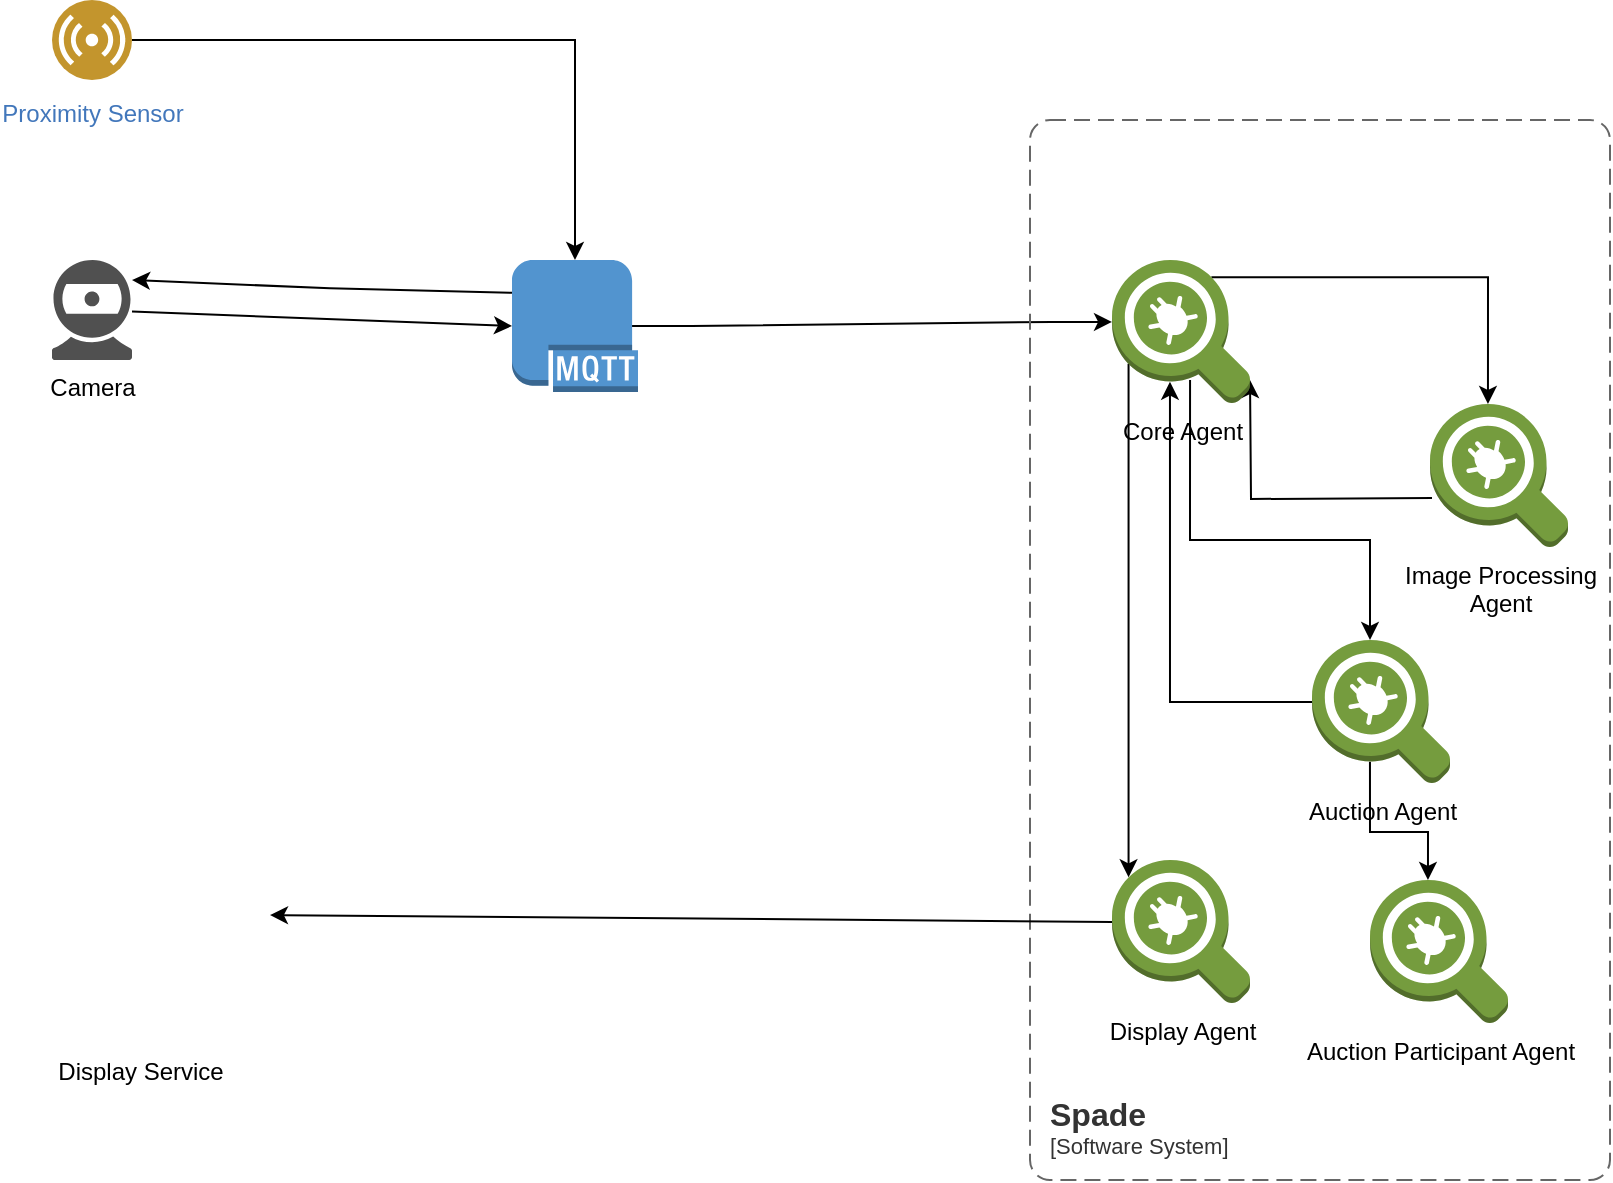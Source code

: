 <mxfile version="21.5.0" type="device">
  <diagram name="Page-1" id="j4KkUrHmV3GWsaagCfpN">
    <mxGraphModel dx="989" dy="530" grid="1" gridSize="10" guides="1" tooltips="1" connect="1" arrows="1" fold="1" page="1" pageScale="1" pageWidth="850" pageHeight="1100" math="0" shadow="0">
      <root>
        <mxCell id="0" />
        <mxCell id="1" parent="0" />
        <mxCell id="eT5R83WgRnjZct5-d_Fm-3" value="Camera" style="sketch=0;pointerEvents=1;shadow=0;dashed=0;html=1;strokeColor=none;fillColor=#505050;labelPosition=center;verticalLabelPosition=bottom;verticalAlign=top;outlineConnect=0;align=center;shape=mxgraph.office.devices.webcam;" parent="1" vertex="1">
          <mxGeometry x="61" y="160" width="40" height="50" as="geometry" />
        </mxCell>
        <mxCell id="eT5R83WgRnjZct5-d_Fm-21" style="edgeStyle=entityRelationEdgeStyle;rounded=0;orthogonalLoop=1;jettySize=auto;html=1;strokeColor=default;exitX=0.95;exitY=0.5;exitDx=0;exitDy=0;exitPerimeter=0;entryX=0;entryY=0.43;entryDx=0;entryDy=0;entryPerimeter=0;" parent="1" source="eT5R83WgRnjZct5-d_Fm-38" target="eT5R83WgRnjZct5-d_Fm-32" edge="1">
          <mxGeometry relative="1" as="geometry">
            <mxPoint x="359" y="189" as="sourcePoint" />
            <mxPoint x="591" y="166" as="targetPoint" />
          </mxGeometry>
        </mxCell>
        <mxCell id="eT5R83WgRnjZct5-d_Fm-16" style="edgeStyle=orthogonalEdgeStyle;rounded=0;orthogonalLoop=1;jettySize=auto;html=1;entryX=0.5;entryY=0;entryDx=0;entryDy=0;entryPerimeter=0;" parent="1" source="eT5R83WgRnjZct5-d_Fm-8" target="eT5R83WgRnjZct5-d_Fm-38" edge="1">
          <mxGeometry relative="1" as="geometry">
            <mxPoint x="320" y="154.625" as="targetPoint" />
          </mxGeometry>
        </mxCell>
        <mxCell id="eT5R83WgRnjZct5-d_Fm-8" value="Proximity Sensor" style="image;aspect=fixed;perimeter=ellipsePerimeter;html=1;align=center;shadow=0;dashed=0;fontColor=#4277BB;labelBackgroundColor=default;fontSize=12;spacingTop=3;image=img/lib/ibm/users/sensor.svg;" parent="1" vertex="1">
          <mxGeometry x="61" y="30" width="40" height="40" as="geometry" />
        </mxCell>
        <mxCell id="eT5R83WgRnjZct5-d_Fm-14" value="Display Service" style="shape=image;html=1;verticalAlign=top;verticalLabelPosition=bottom;labelBackgroundColor=#ffffff;imageAspect=0;aspect=fixed;image=https://cdn4.iconfinder.com/data/icons/48-bubbles/48/24.TV-128.png" parent="1" vertex="1">
          <mxGeometry x="40" y="422" width="130" height="130" as="geometry" />
        </mxCell>
        <mxCell id="bg-rTcQURb47KX6NMPc5-14" style="edgeStyle=orthogonalEdgeStyle;rounded=0;orthogonalLoop=1;jettySize=auto;html=1;exitX=0;exitY=0.43;exitDx=0;exitDy=0;exitPerimeter=0;" parent="1" edge="1">
          <mxGeometry relative="1" as="geometry">
            <mxPoint x="751" y="278.96" as="sourcePoint" />
            <mxPoint x="660" y="220" as="targetPoint" />
          </mxGeometry>
        </mxCell>
        <mxCell id="eT5R83WgRnjZct5-d_Fm-22" value="&lt;div&gt;Image Processing &lt;br&gt;Agent&lt;/div&gt;&lt;div&gt;&lt;br&gt;&lt;/div&gt;" style="outlineConnect=0;dashed=0;verticalLabelPosition=bottom;verticalAlign=top;align=center;html=1;shape=mxgraph.aws3.agent;fillColor=#759C3E;gradientColor=none;" parent="1" vertex="1">
          <mxGeometry x="750" y="232" width="69" height="72" as="geometry" />
        </mxCell>
        <mxCell id="eT5R83WgRnjZct5-d_Fm-26" value="&lt;div&gt;Display Agent&lt;/div&gt;" style="outlineConnect=0;dashed=0;verticalLabelPosition=bottom;verticalAlign=top;align=center;html=1;shape=mxgraph.aws3.agent;fillColor=#759C3E;gradientColor=none;" parent="1" vertex="1">
          <mxGeometry x="591" y="460" width="69" height="72" as="geometry" />
        </mxCell>
        <object placeholders="1" c4Name="Spade" c4Type="SystemScopeBoundary" c4Application="Software System" label="&lt;font style=&quot;font-size: 16px&quot;&gt;&lt;b&gt;&lt;div style=&quot;text-align: left&quot;&gt;%c4Name%&lt;/div&gt;&lt;/b&gt;&lt;/font&gt;&lt;div style=&quot;text-align: left&quot;&gt;[%c4Application%]&lt;/div&gt;" id="eT5R83WgRnjZct5-d_Fm-31">
          <mxCell style="rounded=1;fontSize=11;whiteSpace=wrap;html=1;dashed=1;arcSize=20;fillColor=none;strokeColor=#666666;fontColor=#333333;labelBackgroundColor=none;align=left;verticalAlign=bottom;labelBorderColor=none;spacingTop=0;spacing=10;dashPattern=8 4;metaEdit=1;rotatable=0;perimeter=rectanglePerimeter;noLabel=0;labelPadding=0;allowArrows=0;connectable=0;expand=0;recursiveResize=0;editable=1;pointerEvents=0;absoluteArcSize=1;points=[[0.25,0,0],[0.5,0,0],[0.75,0,0],[1,0.25,0],[1,0.5,0],[1,0.75,0],[0.75,1,0],[0.5,1,0],[0.25,1,0],[0,0.75,0],[0,0.5,0],[0,0.25,0]];" parent="1" vertex="1">
            <mxGeometry x="550" y="90" width="290" height="530" as="geometry" />
          </mxCell>
        </object>
        <mxCell id="bg-rTcQURb47KX6NMPc5-8" style="edgeStyle=orthogonalEdgeStyle;rounded=0;orthogonalLoop=1;jettySize=auto;html=1;" parent="1" edge="1">
          <mxGeometry relative="1" as="geometry">
            <mxPoint x="630.03" y="220" as="sourcePoint" />
            <mxPoint x="720" y="350" as="targetPoint" />
            <Array as="points">
              <mxPoint x="630" y="300" />
              <mxPoint x="720" y="300" />
            </Array>
          </mxGeometry>
        </mxCell>
        <mxCell id="bg-rTcQURb47KX6NMPc5-13" style="edgeStyle=orthogonalEdgeStyle;rounded=0;orthogonalLoop=1;jettySize=auto;html=1;exitX=0.72;exitY=0.12;exitDx=0;exitDy=0;exitPerimeter=0;entryX=0.42;entryY=0;entryDx=0;entryDy=0;entryPerimeter=0;" parent="1" source="eT5R83WgRnjZct5-d_Fm-32" target="eT5R83WgRnjZct5-d_Fm-22" edge="1">
          <mxGeometry relative="1" as="geometry">
            <mxPoint x="720" y="230" as="targetPoint" />
          </mxGeometry>
        </mxCell>
        <mxCell id="bg-rTcQURb47KX6NMPc5-16" style="edgeStyle=orthogonalEdgeStyle;rounded=0;orthogonalLoop=1;jettySize=auto;html=1;exitX=0.12;exitY=0.72;exitDx=0;exitDy=0;exitPerimeter=0;entryX=0.12;entryY=0.12;entryDx=0;entryDy=0;entryPerimeter=0;" parent="1" source="eT5R83WgRnjZct5-d_Fm-32" target="eT5R83WgRnjZct5-d_Fm-26" edge="1">
          <mxGeometry relative="1" as="geometry" />
        </mxCell>
        <mxCell id="eT5R83WgRnjZct5-d_Fm-32" value="Core Agent" style="outlineConnect=0;dashed=0;verticalLabelPosition=bottom;verticalAlign=top;align=center;html=1;shape=mxgraph.aws3.agent;fillColor=#759C3E;gradientColor=none;" parent="1" vertex="1">
          <mxGeometry x="591" y="160" width="69" height="72" as="geometry" />
        </mxCell>
        <mxCell id="eT5R83WgRnjZct5-d_Fm-38" value="" style="outlineConnect=0;dashed=0;verticalLabelPosition=bottom;verticalAlign=top;align=center;html=1;shape=mxgraph.aws3.mqtt_protocol;fillColor=#5294CF;gradientColor=none;" parent="1" vertex="1">
          <mxGeometry x="291" y="160" width="63" height="66" as="geometry" />
        </mxCell>
        <mxCell id="bg-rTcQURb47KX6NMPc5-9" style="edgeStyle=orthogonalEdgeStyle;rounded=0;orthogonalLoop=1;jettySize=auto;html=1;exitX=0;exitY=0.43;exitDx=0;exitDy=0;exitPerimeter=0;entryX=0.42;entryY=0.845;entryDx=0;entryDy=0;entryPerimeter=0;" parent="1" source="2" target="eT5R83WgRnjZct5-d_Fm-32" edge="1">
          <mxGeometry relative="1" as="geometry">
            <mxPoint x="641" y="400" as="targetPoint" />
          </mxGeometry>
        </mxCell>
        <mxCell id="bg-rTcQURb47KX6NMPc5-15" style="edgeStyle=orthogonalEdgeStyle;rounded=0;orthogonalLoop=1;jettySize=auto;html=1;exitX=0.42;exitY=0.845;exitDx=0;exitDy=0;exitPerimeter=0;entryX=0.42;entryY=0;entryDx=0;entryDy=0;entryPerimeter=0;" parent="1" source="2" target="3" edge="1">
          <mxGeometry relative="1" as="geometry" />
        </mxCell>
        <mxCell id="2" value="Auction Agent" style="outlineConnect=0;dashed=0;verticalLabelPosition=bottom;verticalAlign=top;align=center;html=1;shape=mxgraph.aws3.agent;fillColor=#759C3E;gradientColor=none;" parent="1" vertex="1">
          <mxGeometry x="691" y="350" width="69" height="72" as="geometry" />
        </mxCell>
        <mxCell id="3" value="Auction Participant Agent" style="outlineConnect=0;dashed=0;verticalLabelPosition=bottom;verticalAlign=top;align=center;html=1;shape=mxgraph.aws3.agent;fillColor=#759C3E;gradientColor=none;" parent="1" vertex="1">
          <mxGeometry x="720" y="470" width="69" height="72" as="geometry" />
        </mxCell>
        <mxCell id="aeWYi9QPPUx6Je2VcBAC-3" value="" style="endArrow=classic;html=1;rounded=0;" edge="1" parent="1">
          <mxGeometry width="50" height="50" relative="1" as="geometry">
            <mxPoint x="291" y="176.389" as="sourcePoint" />
            <mxPoint x="101" y="170.0" as="targetPoint" />
            <Array as="points">
              <mxPoint x="200" y="174.16" />
            </Array>
          </mxGeometry>
        </mxCell>
        <mxCell id="aeWYi9QPPUx6Je2VcBAC-4" value="" style="endArrow=classic;html=1;rounded=0;entryX=0;entryY=0.5;entryDx=0;entryDy=0;entryPerimeter=0;" edge="1" parent="1" source="eT5R83WgRnjZct5-d_Fm-3" target="eT5R83WgRnjZct5-d_Fm-38">
          <mxGeometry width="50" height="50" relative="1" as="geometry">
            <mxPoint x="320" y="150" as="sourcePoint" />
            <mxPoint x="370" y="100" as="targetPoint" />
          </mxGeometry>
        </mxCell>
        <mxCell id="aeWYi9QPPUx6Je2VcBAC-5" value="" style="endArrow=classic;html=1;rounded=0;exitX=0;exitY=0.43;exitDx=0;exitDy=0;exitPerimeter=0;" edge="1" parent="1" source="eT5R83WgRnjZct5-d_Fm-26" target="eT5R83WgRnjZct5-d_Fm-14">
          <mxGeometry width="50" height="50" relative="1" as="geometry">
            <mxPoint x="240" y="440" as="sourcePoint" />
            <mxPoint x="290" y="390" as="targetPoint" />
          </mxGeometry>
        </mxCell>
      </root>
    </mxGraphModel>
  </diagram>
</mxfile>
